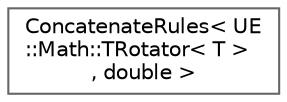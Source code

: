 digraph "Graphical Class Hierarchy"
{
 // INTERACTIVE_SVG=YES
 // LATEX_PDF_SIZE
  bgcolor="transparent";
  edge [fontname=Helvetica,fontsize=10,labelfontname=Helvetica,labelfontsize=10];
  node [fontname=Helvetica,fontsize=10,shape=box,height=0.2,width=0.4];
  rankdir="LR";
  Node0 [id="Node000000",label="ConcatenateRules\< UE\l::Math::TRotator\< T \>\l, double \>",height=0.2,width=0.4,color="grey40", fillcolor="white", style="filled",URL="$d9/d7c/structConcatenateRules_3_01UE_1_1Math_1_1TRotator_3_01T_01_4_00_01double_01_4.html",tooltip=" "];
}
